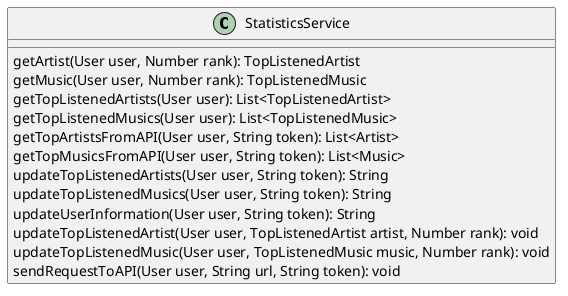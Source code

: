@startuml
'https://plantuml.com/class-diagram

class StatisticsService {
    getArtist(User user, Number rank): TopListenedArtist
    getMusic(User user, Number rank): TopListenedMusic
    getTopListenedArtists(User user): List<TopListenedArtist>
    getTopListenedMusics(User user): List<TopListenedMusic>
    getTopArtistsFromAPI(User user, String token): List<Artist>
    getTopMusicsFromAPI(User user, String token): List<Music>
    updateTopListenedArtists(User user, String token): String
    updateTopListenedMusics(User user, String token): String
    updateUserInformation(User user, String token): String
    updateTopListenedArtist(User user, TopListenedArtist artist, Number rank): void
    updateTopListenedMusic(User user, TopListenedMusic music, Number rank): void
    sendRequestToAPI(User user, String url, String token): void
}

@enduml